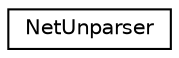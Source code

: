 digraph "类继承关系图"
{
 // LATEX_PDF_SIZE
  edge [fontname="Helvetica",fontsize="10",labelfontname="Helvetica",labelfontsize="10"];
  node [fontname="Helvetica",fontsize="10",shape=record];
  rankdir="LR";
  Node0 [label="NetUnparser",height=0.2,width=0.4,color="black", fillcolor="white", style="filled",URL="$structNetUnparser.html",tooltip=" "];
}
